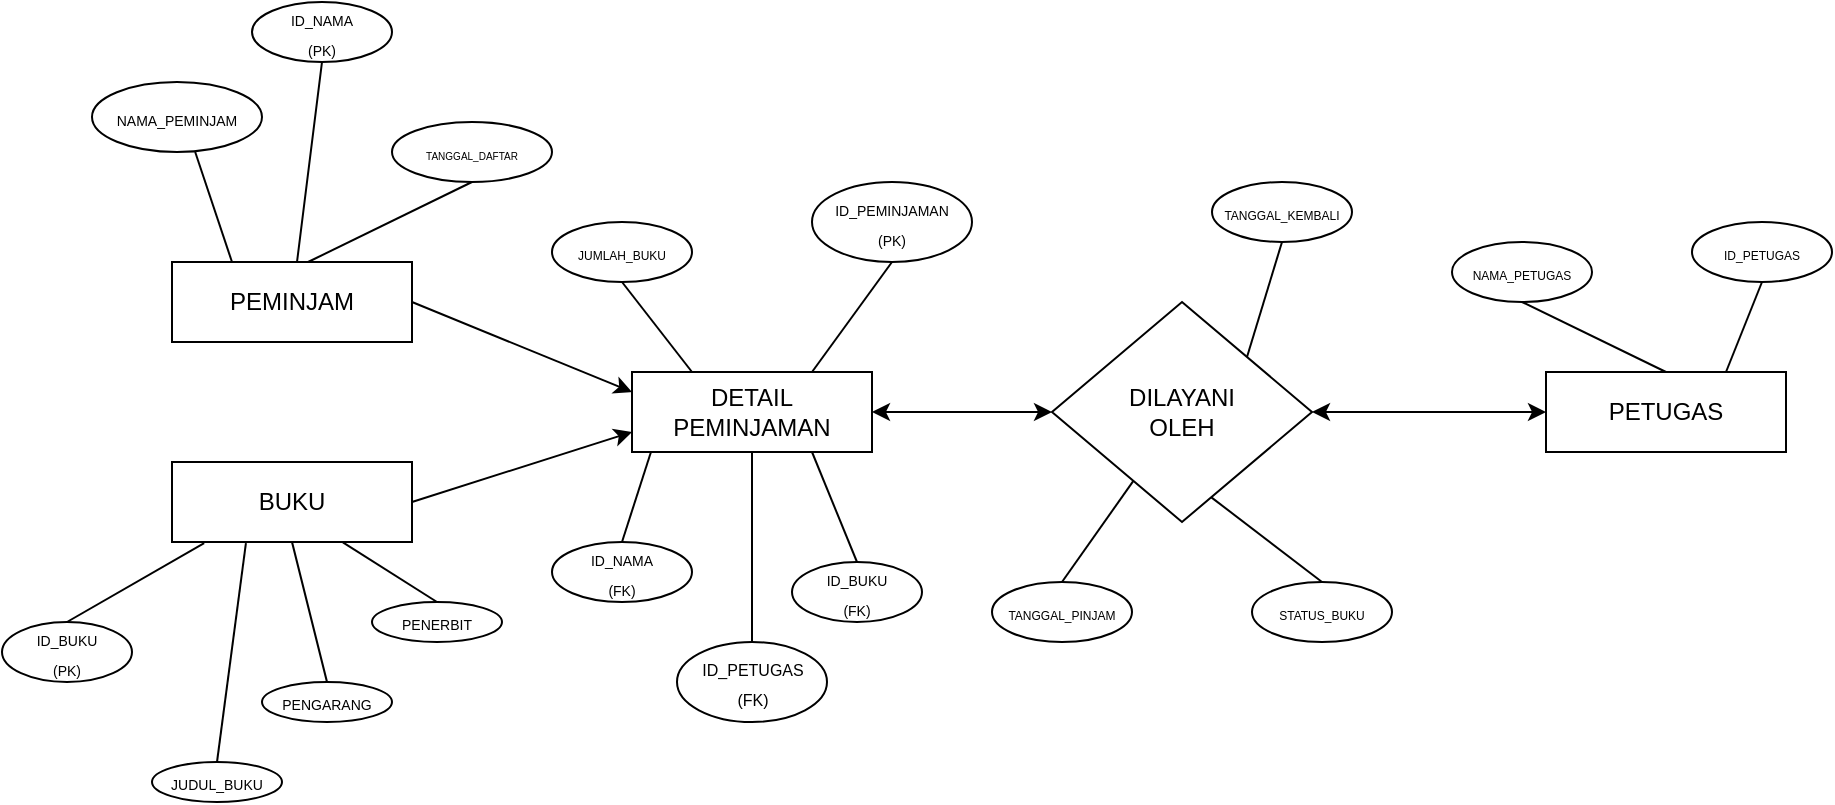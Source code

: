 <mxfile version="27.0.3">
  <diagram name="Halaman-1" id="2apHOt6Ht9bQIbDa9D6R">
    <mxGraphModel dx="1554" dy="426" grid="1" gridSize="10" guides="1" tooltips="1" connect="1" arrows="1" fold="1" page="1" pageScale="1" pageWidth="827" pageHeight="1169" math="0" shadow="0">
      <root>
        <mxCell id="0" />
        <mxCell id="1" parent="0" />
        <mxCell id="4xUSY2GAOdol_JTtOx8K-1" value="PEMINJAM" style="rounded=0;whiteSpace=wrap;html=1;" parent="1" vertex="1">
          <mxGeometry x="20" y="550" width="120" height="40" as="geometry" />
        </mxCell>
        <mxCell id="4xUSY2GAOdol_JTtOx8K-2" value="BUKU" style="rounded=0;whiteSpace=wrap;html=1;" parent="1" vertex="1">
          <mxGeometry x="20" y="650" width="120" height="40" as="geometry" />
        </mxCell>
        <mxCell id="4xUSY2GAOdol_JTtOx8K-4" value="PETUGAS" style="rounded=0;whiteSpace=wrap;html=1;" parent="1" vertex="1">
          <mxGeometry x="707" y="605" width="120" height="40" as="geometry" />
        </mxCell>
        <mxCell id="-kUw-GEuccPq43ukdi2n-28" value="" style="edgeStyle=orthogonalEdgeStyle;rounded=0;orthogonalLoop=1;jettySize=auto;html=1;startArrow=classic;startFill=1;entryX=0;entryY=0.5;entryDx=0;entryDy=0;" parent="1" source="4xUSY2GAOdol_JTtOx8K-5" target="-kUw-GEuccPq43ukdi2n-20" edge="1">
          <mxGeometry relative="1" as="geometry">
            <mxPoint x="414" y="625" as="targetPoint" />
          </mxGeometry>
        </mxCell>
        <mxCell id="4xUSY2GAOdol_JTtOx8K-5" value="DETAIL PEMINJAMAN" style="rounded=0;whiteSpace=wrap;html=1;" parent="1" vertex="1">
          <mxGeometry x="250" y="605" width="120" height="40" as="geometry" />
        </mxCell>
        <mxCell id="4xUSY2GAOdol_JTtOx8K-7" value="&lt;span style=&quot;font-size: 7px;&quot;&gt;ID_NAMA&lt;/span&gt;&lt;div&gt;&lt;span style=&quot;font-size: 7px;&quot;&gt;(PK)&lt;/span&gt;&lt;/div&gt;" style="ellipse;whiteSpace=wrap;html=1;" parent="1" vertex="1">
          <mxGeometry x="60" y="420" width="70" height="30" as="geometry" />
        </mxCell>
        <mxCell id="4xUSY2GAOdol_JTtOx8K-8" value="" style="endArrow=none;html=1;rounded=0;entryX=0.607;entryY=1.079;entryDx=0;entryDy=0;entryPerimeter=0;exitX=0.25;exitY=0;exitDx=0;exitDy=0;" parent="1" source="4xUSY2GAOdol_JTtOx8K-1" edge="1">
          <mxGeometry width="50" height="50" relative="1" as="geometry">
            <mxPoint x="90" y="546" as="sourcePoint" />
            <mxPoint x="31.595" y="495.005" as="targetPoint" />
            <Array as="points" />
          </mxGeometry>
        </mxCell>
        <mxCell id="4xUSY2GAOdol_JTtOx8K-9" value="&lt;span style=&quot;font-size: 7px;&quot;&gt;NAMA_PEMINJAM&lt;/span&gt;" style="ellipse;whiteSpace=wrap;html=1;" parent="1" vertex="1">
          <mxGeometry x="-20" y="460" width="85" height="35" as="geometry" />
        </mxCell>
        <mxCell id="4xUSY2GAOdol_JTtOx8K-10" value="&lt;font style=&quot;font-size: 5px;&quot;&gt;TANGGAL_DAFTAR&lt;/font&gt;" style="ellipse;whiteSpace=wrap;html=1;" parent="1" vertex="1">
          <mxGeometry x="130" y="480" width="80" height="30" as="geometry" />
        </mxCell>
        <mxCell id="4xUSY2GAOdol_JTtOx8K-23" value="" style="endArrow=none;html=1;rounded=0;entryX=1;entryY=0.5;entryDx=0;entryDy=0;exitX=0;exitY=0.25;exitDx=0;exitDy=0;startArrow=classic;startFill=1;endFill=1;" parent="1" source="4xUSY2GAOdol_JTtOx8K-5" target="4xUSY2GAOdol_JTtOx8K-1" edge="1">
          <mxGeometry width="50" height="50" relative="1" as="geometry">
            <mxPoint x="115" y="570" as="sourcePoint" />
            <mxPoint x="270" y="270" as="targetPoint" />
          </mxGeometry>
        </mxCell>
        <mxCell id="4xUSY2GAOdol_JTtOx8K-26" value="&lt;span style=&quot;font-size: 7px;&quot;&gt;ID_BUKU&lt;/span&gt;&lt;div&gt;&lt;span style=&quot;font-size: 7px;&quot;&gt;(PK)&lt;/span&gt;&lt;/div&gt;" style="ellipse;whiteSpace=wrap;html=1;" parent="1" vertex="1">
          <mxGeometry x="-65" y="730" width="65" height="30" as="geometry" />
        </mxCell>
        <mxCell id="4xUSY2GAOdol_JTtOx8K-28" value="&lt;span style=&quot;font-size: 7px;&quot;&gt;JUDUL_BUKU&lt;/span&gt;" style="ellipse;whiteSpace=wrap;html=1;" parent="1" vertex="1">
          <mxGeometry x="10" y="800" width="65" height="20" as="geometry" />
        </mxCell>
        <mxCell id="4xUSY2GAOdol_JTtOx8K-29" value="" style="endArrow=none;html=1;rounded=0;entryX=0.5;entryY=0;entryDx=0;entryDy=0;exitX=0.308;exitY=1.015;exitDx=0;exitDy=0;exitPerimeter=0;" parent="1" source="4xUSY2GAOdol_JTtOx8K-2" target="4xUSY2GAOdol_JTtOx8K-28" edge="1">
          <mxGeometry width="50" height="50" relative="1" as="geometry">
            <mxPoint x="270" y="211.905" as="sourcePoint" />
            <mxPoint x="243" y="190" as="targetPoint" />
          </mxGeometry>
        </mxCell>
        <mxCell id="4xUSY2GAOdol_JTtOx8K-30" value="&lt;span style=&quot;font-size: 7px;&quot;&gt;PENGARANG&lt;/span&gt;" style="ellipse;whiteSpace=wrap;html=1;" parent="1" vertex="1">
          <mxGeometry x="65" y="760" width="65" height="20" as="geometry" />
        </mxCell>
        <mxCell id="4xUSY2GAOdol_JTtOx8K-31" value="" style="endArrow=none;html=1;rounded=0;entryX=0.5;entryY=0;entryDx=0;entryDy=0;exitX=0.5;exitY=1;exitDx=0;exitDy=0;" parent="1" source="4xUSY2GAOdol_JTtOx8K-2" target="4xUSY2GAOdol_JTtOx8K-30" edge="1">
          <mxGeometry width="50" height="50" relative="1" as="geometry">
            <mxPoint x="300" y="200" as="sourcePoint" />
            <mxPoint x="283" y="150" as="targetPoint" />
          </mxGeometry>
        </mxCell>
        <mxCell id="4xUSY2GAOdol_JTtOx8K-32" value="&lt;span style=&quot;font-size: 7px;&quot;&gt;PENERBIT&lt;/span&gt;" style="ellipse;whiteSpace=wrap;html=1;" parent="1" vertex="1">
          <mxGeometry x="120" y="720" width="65" height="20" as="geometry" />
        </mxCell>
        <mxCell id="4xUSY2GAOdol_JTtOx8K-42" value="&lt;font style=&quot;font-size: 6px;&quot;&gt;ID_PETUGAS&lt;/font&gt;" style="ellipse;whiteSpace=wrap;html=1;" parent="1" vertex="1">
          <mxGeometry x="780" y="530" width="70" height="30" as="geometry" />
        </mxCell>
        <mxCell id="4xUSY2GAOdol_JTtOx8K-43" value="" style="endArrow=none;html=1;rounded=0;entryX=0.5;entryY=1;entryDx=0;entryDy=0;exitX=0.75;exitY=0;exitDx=0;exitDy=0;" parent="1" source="4xUSY2GAOdol_JTtOx8K-4" target="4xUSY2GAOdol_JTtOx8K-42" edge="1">
          <mxGeometry width="50" height="50" relative="1" as="geometry">
            <mxPoint x="510" y="210" as="sourcePoint" />
            <mxPoint x="555" y="130" as="targetPoint" />
          </mxGeometry>
        </mxCell>
        <mxCell id="4xUSY2GAOdol_JTtOx8K-44" value="&lt;font style=&quot;font-size: 6px;&quot;&gt;NAMA_PETUGAS&lt;/font&gt;" style="ellipse;whiteSpace=wrap;html=1;" parent="1" vertex="1">
          <mxGeometry x="660" y="540" width="70" height="30" as="geometry" />
        </mxCell>
        <mxCell id="4xUSY2GAOdol_JTtOx8K-45" value="" style="endArrow=none;html=1;rounded=0;entryX=0.5;entryY=0;entryDx=0;entryDy=0;exitX=0.5;exitY=1;exitDx=0;exitDy=0;" parent="1" source="4xUSY2GAOdol_JTtOx8K-44" target="4xUSY2GAOdol_JTtOx8K-4" edge="1">
          <mxGeometry width="50" height="50" relative="1" as="geometry">
            <mxPoint x="754.58" y="304" as="sourcePoint" />
            <mxPoint x="754.58" y="240" as="targetPoint" />
          </mxGeometry>
        </mxCell>
        <mxCell id="-kUw-GEuccPq43ukdi2n-2" value="" style="endArrow=none;html=1;rounded=0;entryX=0.5;entryY=0;entryDx=0;entryDy=0;exitX=0.079;exitY=1;exitDx=0;exitDy=0;startArrow=none;startFill=0;exitPerimeter=0;" parent="1" source="4xUSY2GAOdol_JTtOx8K-5" target="-kUw-GEuccPq43ukdi2n-33" edge="1">
          <mxGeometry width="50" height="50" relative="1" as="geometry">
            <mxPoint x="380" y="330" as="sourcePoint" />
            <mxPoint x="232.5" y="690" as="targetPoint" />
          </mxGeometry>
        </mxCell>
        <mxCell id="-kUw-GEuccPq43ukdi2n-4" value="" style="endArrow=none;html=1;rounded=0;entryX=0.5;entryY=0;entryDx=0;entryDy=0;exitX=0.75;exitY=1;exitDx=0;exitDy=0;startArrow=none;startFill=0;" parent="1" source="4xUSY2GAOdol_JTtOx8K-5" edge="1">
          <mxGeometry width="50" height="50" relative="1" as="geometry">
            <mxPoint x="359" y="370" as="sourcePoint" />
            <mxPoint x="362.5" y="700" as="targetPoint" />
          </mxGeometry>
        </mxCell>
        <mxCell id="-kUw-GEuccPq43ukdi2n-5" value="&lt;font style=&quot;font-size: 7px;&quot;&gt;ID_PEMINJAMAN&lt;/font&gt;&lt;div&gt;&lt;font style=&quot;font-size: 7px;&quot;&gt;(PK)&lt;/font&gt;&lt;/div&gt;" style="ellipse;whiteSpace=wrap;html=1;" parent="1" vertex="1">
          <mxGeometry x="340" y="510" width="80" height="40" as="geometry" />
        </mxCell>
        <mxCell id="-kUw-GEuccPq43ukdi2n-6" value="" style="endArrow=none;html=1;rounded=0;entryX=0.5;entryY=1;entryDx=0;entryDy=0;exitX=0.75;exitY=0;exitDx=0;exitDy=0;startArrow=none;startFill=0;" parent="1" source="4xUSY2GAOdol_JTtOx8K-5" target="-kUw-GEuccPq43ukdi2n-5" edge="1">
          <mxGeometry width="50" height="50" relative="1" as="geometry">
            <mxPoint x="380" y="370" as="sourcePoint" />
            <mxPoint x="383" y="410" as="targetPoint" />
          </mxGeometry>
        </mxCell>
        <mxCell id="-kUw-GEuccPq43ukdi2n-7" value="&lt;font style=&quot;font-size: 8px;&quot;&gt;ID_PETUGAS&lt;/font&gt;&lt;div&gt;&lt;font style=&quot;font-size: 8px;&quot;&gt;(FK)&lt;/font&gt;&lt;/div&gt;" style="ellipse;whiteSpace=wrap;html=1;" parent="1" vertex="1">
          <mxGeometry x="272.5" y="740" width="75" height="40" as="geometry" />
        </mxCell>
        <mxCell id="-kUw-GEuccPq43ukdi2n-8" value="" style="endArrow=none;html=1;rounded=0;entryX=0.5;entryY=0;entryDx=0;entryDy=0;exitX=0.5;exitY=1;exitDx=0;exitDy=0;startArrow=none;startFill=0;" parent="1" source="4xUSY2GAOdol_JTtOx8K-5" target="-kUw-GEuccPq43ukdi2n-7" edge="1">
          <mxGeometry width="50" height="50" relative="1" as="geometry">
            <mxPoint x="410" y="370" as="sourcePoint" />
            <mxPoint x="460" y="410" as="targetPoint" />
          </mxGeometry>
        </mxCell>
        <mxCell id="-kUw-GEuccPq43ukdi2n-9" value="&lt;font style=&quot;font-size: 6px;&quot;&gt;JUMLAH_BUKU&lt;/font&gt;" style="ellipse;whiteSpace=wrap;html=1;" parent="1" vertex="1">
          <mxGeometry x="210" y="530" width="70" height="30" as="geometry" />
        </mxCell>
        <mxCell id="-kUw-GEuccPq43ukdi2n-10" value="" style="endArrow=none;html=1;rounded=0;entryX=0.5;entryY=1;entryDx=0;entryDy=0;exitX=0.25;exitY=0;exitDx=0;exitDy=0;startArrow=none;startFill=0;" parent="1" source="4xUSY2GAOdol_JTtOx8K-5" target="-kUw-GEuccPq43ukdi2n-9" edge="1">
          <mxGeometry width="50" height="50" relative="1" as="geometry">
            <mxPoint x="410" y="370" as="sourcePoint" />
            <mxPoint x="460" y="410" as="targetPoint" />
          </mxGeometry>
        </mxCell>
        <mxCell id="-kUw-GEuccPq43ukdi2n-12" value="" style="endArrow=none;html=1;rounded=0;exitX=0.5;exitY=1;exitDx=0;exitDy=0;" parent="1" source="4xUSY2GAOdol_JTtOx8K-7" target="4xUSY2GAOdol_JTtOx8K-1" edge="1">
          <mxGeometry width="50" height="50" relative="1" as="geometry">
            <mxPoint x="63" y="405" as="sourcePoint" />
            <mxPoint x="79" y="480" as="targetPoint" />
            <Array as="points" />
          </mxGeometry>
        </mxCell>
        <mxCell id="-kUw-GEuccPq43ukdi2n-14" value="" style="endArrow=none;html=1;rounded=0;exitX=0.5;exitY=1;exitDx=0;exitDy=0;entryX=0.567;entryY=0;entryDx=0;entryDy=0;entryPerimeter=0;" parent="1" source="4xUSY2GAOdol_JTtOx8K-10" target="4xUSY2GAOdol_JTtOx8K-1" edge="1">
          <mxGeometry width="50" height="50" relative="1" as="geometry">
            <mxPoint x="125" y="460" as="sourcePoint" />
            <mxPoint x="125" y="480" as="targetPoint" />
            <Array as="points" />
          </mxGeometry>
        </mxCell>
        <mxCell id="-kUw-GEuccPq43ukdi2n-15" value="" style="endArrow=classic;html=1;rounded=0;exitX=1;exitY=0.5;exitDx=0;exitDy=0;startArrow=none;startFill=0;entryX=0;entryY=0.75;entryDx=0;entryDy=0;endFill=1;" parent="1" source="4xUSY2GAOdol_JTtOx8K-2" target="4xUSY2GAOdol_JTtOx8K-5" edge="1">
          <mxGeometry width="50" height="50" relative="1" as="geometry">
            <mxPoint x="125" y="580" as="sourcePoint" />
            <mxPoint x="115" y="680" as="targetPoint" />
          </mxGeometry>
        </mxCell>
        <mxCell id="-kUw-GEuccPq43ukdi2n-16" value="" style="endArrow=none;html=1;rounded=0;exitX=0.5;exitY=0;exitDx=0;exitDy=0;startArrow=none;startFill=0;entryX=0.134;entryY=1.014;entryDx=0;entryDy=0;entryPerimeter=0;" parent="1" source="4xUSY2GAOdol_JTtOx8K-26" target="4xUSY2GAOdol_JTtOx8K-2" edge="1">
          <mxGeometry width="50" height="50" relative="1" as="geometry">
            <mxPoint x="125" y="750" as="sourcePoint" />
            <mxPoint x="125" y="690" as="targetPoint" />
          </mxGeometry>
        </mxCell>
        <mxCell id="-kUw-GEuccPq43ukdi2n-18" value="" style="endArrow=none;html=1;rounded=0;entryX=0.5;entryY=0;entryDx=0;entryDy=0;exitX=0.712;exitY=1.005;exitDx=0;exitDy=0;exitPerimeter=0;" parent="1" source="4xUSY2GAOdol_JTtOx8K-2" target="4xUSY2GAOdol_JTtOx8K-32" edge="1">
          <mxGeometry width="50" height="50" relative="1" as="geometry">
            <mxPoint x="125" y="790" as="sourcePoint" />
            <mxPoint x="153" y="850" as="targetPoint" />
          </mxGeometry>
        </mxCell>
        <mxCell id="-kUw-GEuccPq43ukdi2n-19" style="edgeStyle=orthogonalEdgeStyle;rounded=0;orthogonalLoop=1;jettySize=auto;html=1;exitX=0.5;exitY=1;exitDx=0;exitDy=0;" parent="1" source="4xUSY2GAOdol_JTtOx8K-5" target="4xUSY2GAOdol_JTtOx8K-5" edge="1">
          <mxGeometry relative="1" as="geometry" />
        </mxCell>
        <mxCell id="-kUw-GEuccPq43ukdi2n-20" value="&lt;div&gt;DILAYANI&lt;/div&gt;&lt;div&gt;OLEH&lt;/div&gt;" style="rhombus;whiteSpace=wrap;html=1;" parent="1" vertex="1">
          <mxGeometry x="460" y="570" width="130" height="110" as="geometry" />
        </mxCell>
        <mxCell id="-kUw-GEuccPq43ukdi2n-22" value="" style="endArrow=classic;html=1;rounded=0;startArrow=classic;startFill=1;entryX=0;entryY=0.5;entryDx=0;entryDy=0;exitX=1;exitY=0.5;exitDx=0;exitDy=0;endFill=1;" parent="1" source="-kUw-GEuccPq43ukdi2n-20" target="4xUSY2GAOdol_JTtOx8K-4" edge="1">
          <mxGeometry width="50" height="50" relative="1" as="geometry">
            <mxPoint x="544" y="635" as="sourcePoint" />
            <mxPoint x="610" y="635" as="targetPoint" />
          </mxGeometry>
        </mxCell>
        <mxCell id="-kUw-GEuccPq43ukdi2n-23" value="&lt;font style=&quot;font-size: 6px;&quot;&gt;STATUS_BUKU&lt;/font&gt;" style="ellipse;whiteSpace=wrap;html=1;" parent="1" vertex="1">
          <mxGeometry x="560" y="710" width="70" height="30" as="geometry" />
        </mxCell>
        <mxCell id="-kUw-GEuccPq43ukdi2n-24" value="" style="endArrow=none;html=1;rounded=0;entryX=0.5;entryY=0;entryDx=0;entryDy=0;exitX=0.613;exitY=0.888;exitDx=0;exitDy=0;exitPerimeter=0;" parent="1" source="-kUw-GEuccPq43ukdi2n-20" target="-kUw-GEuccPq43ukdi2n-23" edge="1">
          <mxGeometry width="50" height="50" relative="1" as="geometry">
            <mxPoint x="690" y="675" as="sourcePoint" />
            <mxPoint x="715" y="720" as="targetPoint" />
          </mxGeometry>
        </mxCell>
        <mxCell id="-kUw-GEuccPq43ukdi2n-25" value="" style="endArrow=none;html=1;rounded=0;entryX=0.5;entryY=0;entryDx=0;entryDy=0;" parent="1" source="-kUw-GEuccPq43ukdi2n-20" target="-kUw-GEuccPq43ukdi2n-26" edge="1">
          <mxGeometry width="50" height="50" relative="1" as="geometry">
            <mxPoint x="690" y="678" as="sourcePoint" />
            <mxPoint x="725" y="730" as="targetPoint" />
          </mxGeometry>
        </mxCell>
        <mxCell id="-kUw-GEuccPq43ukdi2n-26" value="&lt;font style=&quot;font-size: 6px;&quot;&gt;TANGGAL_PINJAM&lt;/font&gt;" style="ellipse;whiteSpace=wrap;html=1;" parent="1" vertex="1">
          <mxGeometry x="430" y="710" width="70" height="30" as="geometry" />
        </mxCell>
        <mxCell id="-kUw-GEuccPq43ukdi2n-29" value="&lt;span style=&quot;font-size: 6px;&quot;&gt;TANGGAL_KEMBALI&lt;/span&gt;" style="ellipse;whiteSpace=wrap;html=1;" parent="1" vertex="1">
          <mxGeometry x="540" y="510" width="70" height="30" as="geometry" />
        </mxCell>
        <mxCell id="-kUw-GEuccPq43ukdi2n-30" value="" style="endArrow=none;html=1;rounded=0;entryX=0.5;entryY=1;entryDx=0;entryDy=0;exitX=1;exitY=0;exitDx=0;exitDy=0;" parent="1" source="-kUw-GEuccPq43ukdi2n-20" target="-kUw-GEuccPq43ukdi2n-29" edge="1">
          <mxGeometry width="50" height="50" relative="1" as="geometry">
            <mxPoint x="550" y="678" as="sourcePoint" />
            <mxPoint x="605" y="720" as="targetPoint" />
          </mxGeometry>
        </mxCell>
        <mxCell id="-kUw-GEuccPq43ukdi2n-32" value="&lt;span style=&quot;font-size: 7px;&quot;&gt;ID_BUKU&lt;/span&gt;&lt;div&gt;&lt;span style=&quot;font-size: 7px;&quot;&gt;(FK)&lt;/span&gt;&lt;/div&gt;" style="ellipse;whiteSpace=wrap;html=1;" parent="1" vertex="1">
          <mxGeometry x="330" y="700" width="65" height="30" as="geometry" />
        </mxCell>
        <mxCell id="-kUw-GEuccPq43ukdi2n-33" value="&lt;span style=&quot;font-size: 7px;&quot;&gt;ID_NAMA&lt;/span&gt;&lt;div&gt;&lt;span style=&quot;font-size: 7px;&quot;&gt;(FK)&lt;/span&gt;&lt;/div&gt;" style="ellipse;whiteSpace=wrap;html=1;" parent="1" vertex="1">
          <mxGeometry x="210" y="690" width="70" height="30" as="geometry" />
        </mxCell>
      </root>
    </mxGraphModel>
  </diagram>
</mxfile>
